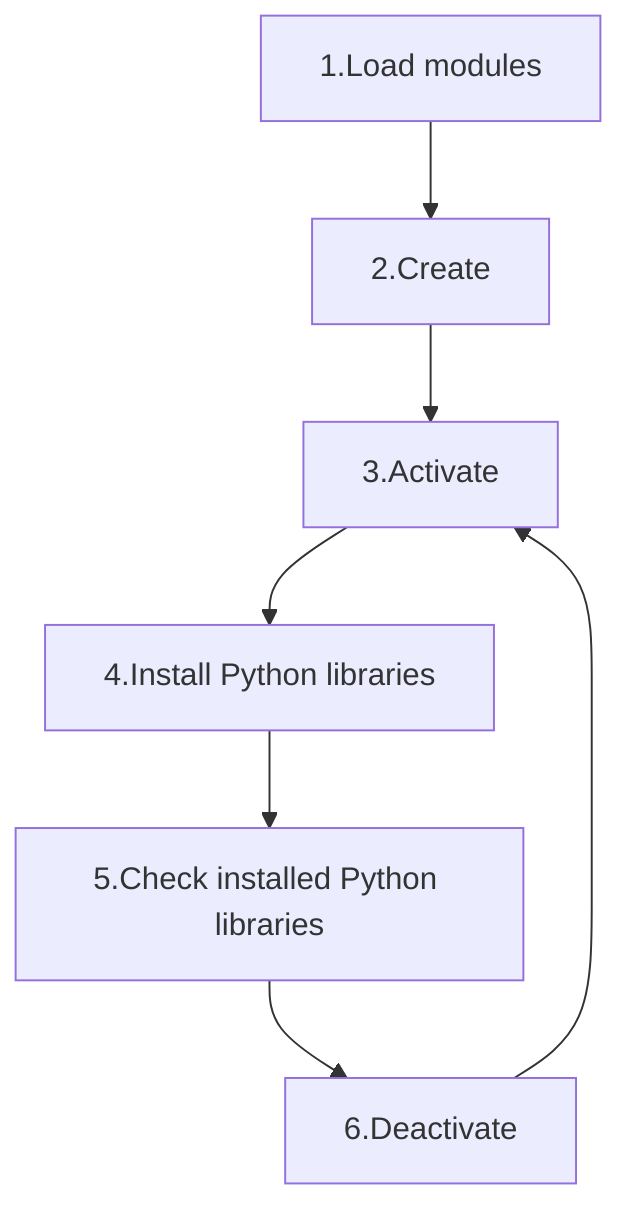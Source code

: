 flowchart TD
  load_modules[1.Load modules]
  create[2.Create]
  activate[3.Activate]
  install_libraries[4.Install Python libraries]
  check[5.Check installed Python libraries]
  deactivate[6.Deactivate]

  load_modules --> create
  create --> activate
  activate --> install_libraries
  install_libraries --> check
  check --> deactivate
  deactivate --> activate